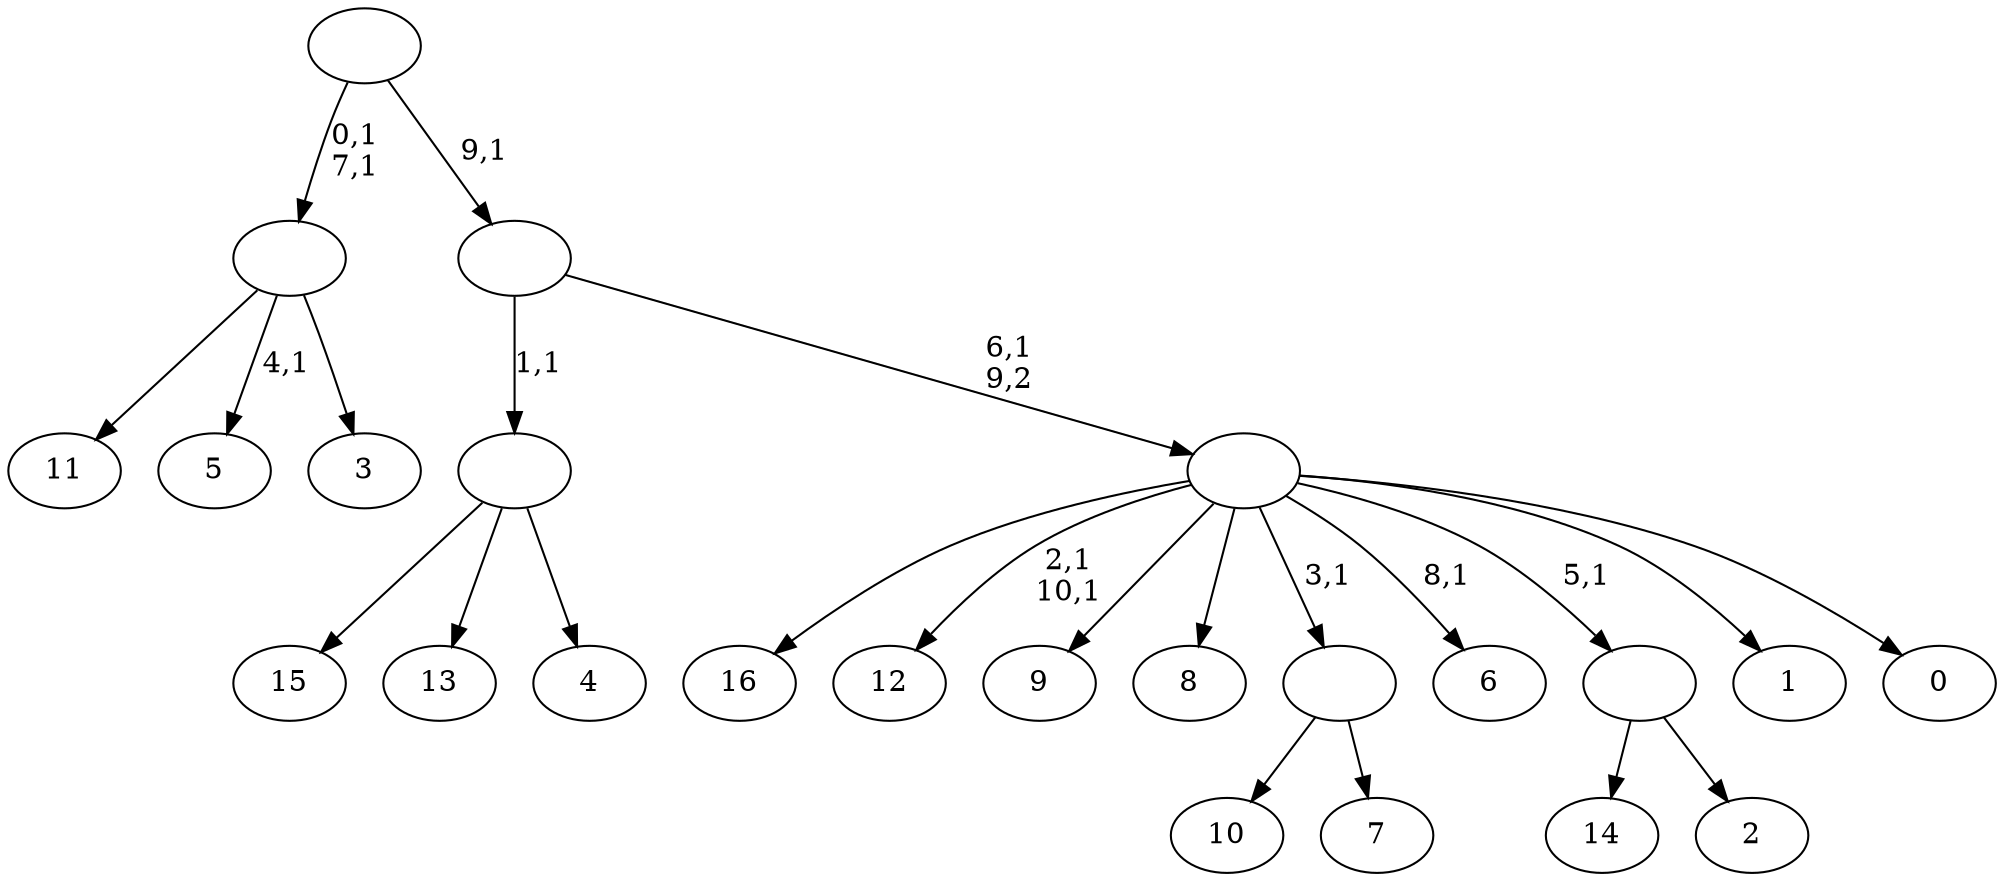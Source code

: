 digraph T {
	28 [label="16"]
	27 [label="15"]
	26 [label="14"]
	25 [label="13"]
	24 [label="12"]
	21 [label="11"]
	20 [label="10"]
	19 [label="9"]
	18 [label="8"]
	17 [label="7"]
	16 [label=""]
	15 [label="6"]
	13 [label="5"]
	11 [label="4"]
	10 [label=""]
	9 [label="3"]
	8 [label=""]
	6 [label="2"]
	5 [label=""]
	4 [label="1"]
	3 [label="0"]
	2 [label=""]
	1 [label=""]
	0 [label=""]
	16 -> 20 [label=""]
	16 -> 17 [label=""]
	10 -> 27 [label=""]
	10 -> 25 [label=""]
	10 -> 11 [label=""]
	8 -> 13 [label="4,1"]
	8 -> 21 [label=""]
	8 -> 9 [label=""]
	5 -> 26 [label=""]
	5 -> 6 [label=""]
	2 -> 15 [label="8,1"]
	2 -> 24 [label="2,1\n10,1"]
	2 -> 28 [label=""]
	2 -> 19 [label=""]
	2 -> 18 [label=""]
	2 -> 16 [label="3,1"]
	2 -> 5 [label="5,1"]
	2 -> 4 [label=""]
	2 -> 3 [label=""]
	1 -> 10 [label="1,1"]
	1 -> 2 [label="6,1\n9,2"]
	0 -> 8 [label="0,1\n7,1"]
	0 -> 1 [label="9,1"]
}
